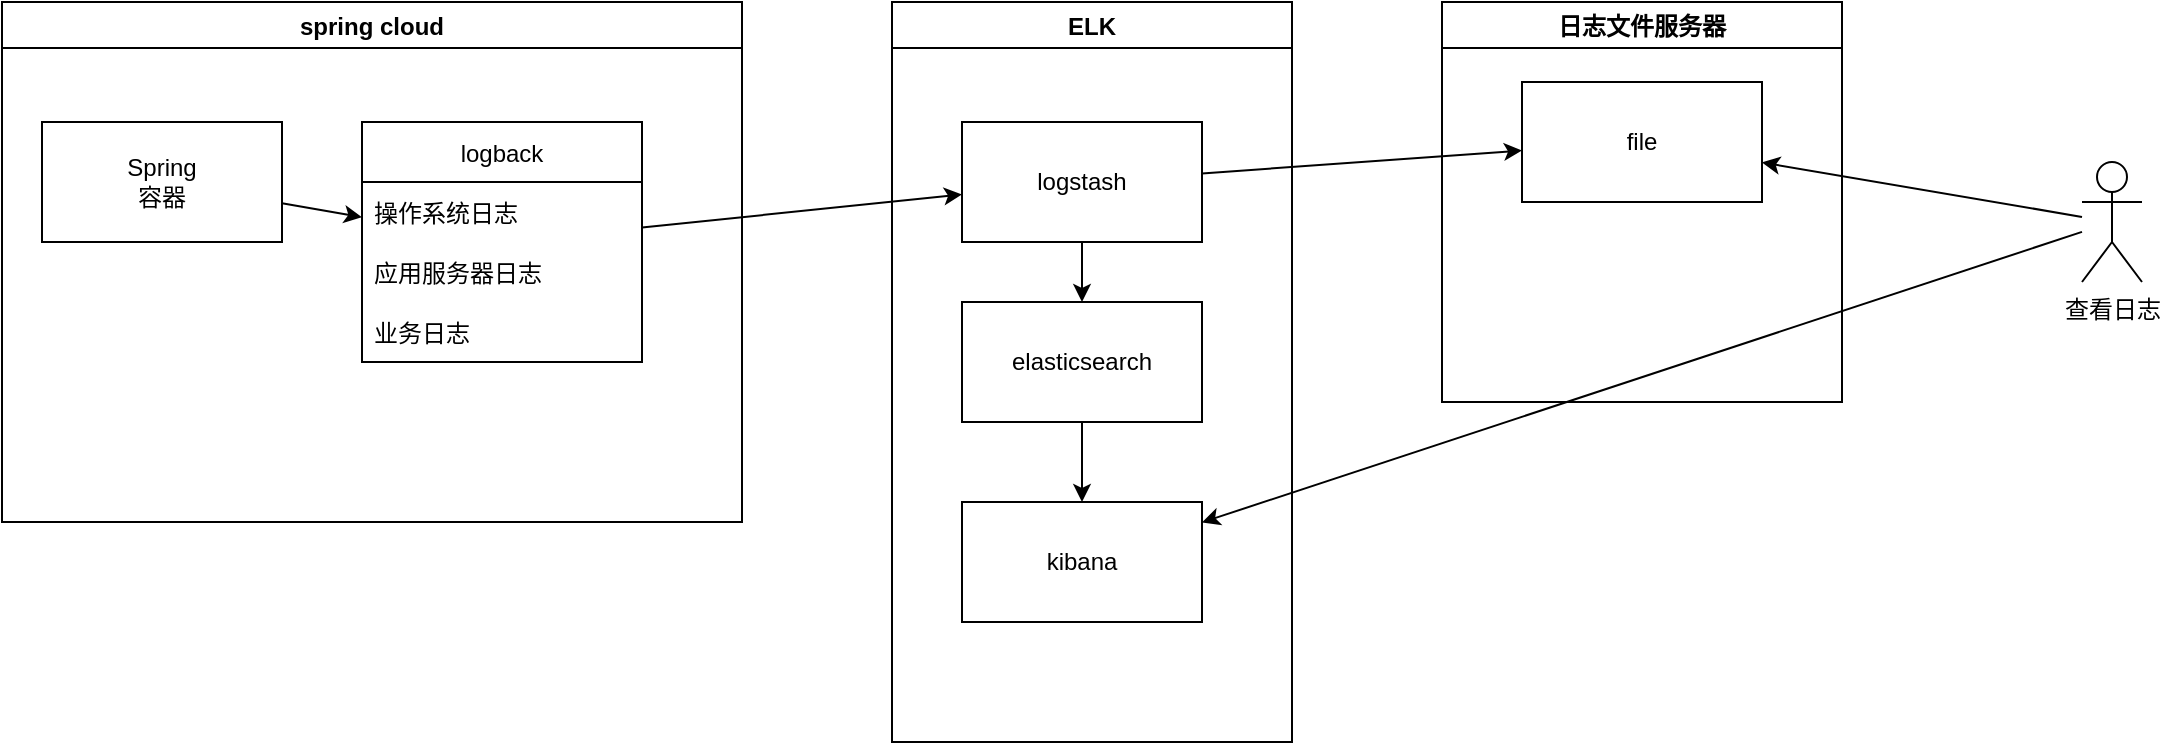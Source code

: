 <mxfile>
    <diagram id="sr-RPA-CfXcoFbfFDcfS" name="第 1 页">
        <mxGraphModel dx="938" dy="730" grid="1" gridSize="10" guides="1" tooltips="1" connect="1" arrows="1" fold="1" page="1" pageScale="1" pageWidth="1169" pageHeight="827" math="0" shadow="0">
            <root>
                <mxCell id="0"/>
                <mxCell id="1" parent="0"/>
                <mxCell id="6" value="" style="edgeStyle=none;html=1;" edge="1" parent="1" source="20" target="5">
                    <mxGeometry relative="1" as="geometry">
                        <mxPoint x="380" y="130" as="sourcePoint"/>
                    </mxGeometry>
                </mxCell>
                <mxCell id="8" value="" style="edgeStyle=none;html=1;" edge="1" parent="1" source="5" target="7">
                    <mxGeometry relative="1" as="geometry"/>
                </mxCell>
                <mxCell id="13" value="spring cloud" style="swimlane;" vertex="1" parent="1">
                    <mxGeometry x="40" y="40" width="370" height="260" as="geometry"/>
                </mxCell>
                <mxCell id="2" value="Spring&lt;br&gt;容器" style="rounded=0;whiteSpace=wrap;html=1;" vertex="1" parent="13">
                    <mxGeometry x="20" y="60" width="120" height="60" as="geometry"/>
                </mxCell>
                <mxCell id="4" value="" style="edgeStyle=none;html=1;" edge="1" parent="13" source="2" target="20">
                    <mxGeometry relative="1" as="geometry">
                        <mxPoint x="220" y="90" as="targetPoint"/>
                    </mxGeometry>
                </mxCell>
                <mxCell id="20" value="logback" style="swimlane;fontStyle=0;childLayout=stackLayout;horizontal=1;startSize=30;horizontalStack=0;resizeParent=1;resizeParentMax=0;resizeLast=0;collapsible=1;marginBottom=0;" vertex="1" parent="13">
                    <mxGeometry x="180" y="60" width="140" height="120" as="geometry"/>
                </mxCell>
                <mxCell id="21" value="操作系统日志" style="text;strokeColor=none;fillColor=none;align=left;verticalAlign=middle;spacingLeft=4;spacingRight=4;overflow=hidden;points=[[0,0.5],[1,0.5]];portConstraint=eastwest;rotatable=0;" vertex="1" parent="20">
                    <mxGeometry y="30" width="140" height="30" as="geometry"/>
                </mxCell>
                <mxCell id="22" value="应用服务器日志" style="text;strokeColor=none;fillColor=none;align=left;verticalAlign=middle;spacingLeft=4;spacingRight=4;overflow=hidden;points=[[0,0.5],[1,0.5]];portConstraint=eastwest;rotatable=0;" vertex="1" parent="20">
                    <mxGeometry y="60" width="140" height="30" as="geometry"/>
                </mxCell>
                <mxCell id="23" value="业务日志" style="text;strokeColor=none;fillColor=none;align=left;verticalAlign=middle;spacingLeft=4;spacingRight=4;overflow=hidden;points=[[0,0.5],[1,0.5]];portConstraint=eastwest;rotatable=0;" vertex="1" parent="20">
                    <mxGeometry y="90" width="140" height="30" as="geometry"/>
                </mxCell>
                <mxCell id="14" value="ELK" style="swimlane;" vertex="1" parent="1">
                    <mxGeometry x="485" y="40" width="200" height="370" as="geometry"/>
                </mxCell>
                <mxCell id="5" value="logstash" style="rounded=0;whiteSpace=wrap;html=1;" vertex="1" parent="14">
                    <mxGeometry x="35" y="60" width="120" height="60" as="geometry"/>
                </mxCell>
                <mxCell id="9" value="elasticsearch" style="rounded=0;whiteSpace=wrap;html=1;" vertex="1" parent="14">
                    <mxGeometry x="35" y="150" width="120" height="60" as="geometry"/>
                </mxCell>
                <mxCell id="10" value="" style="edgeStyle=none;html=1;" edge="1" parent="14" source="5" target="9">
                    <mxGeometry relative="1" as="geometry"/>
                </mxCell>
                <mxCell id="11" value="kibana" style="rounded=0;whiteSpace=wrap;html=1;" vertex="1" parent="14">
                    <mxGeometry x="35" y="250" width="120" height="60" as="geometry"/>
                </mxCell>
                <mxCell id="12" value="" style="edgeStyle=none;html=1;" edge="1" parent="14" source="9" target="11">
                    <mxGeometry relative="1" as="geometry"/>
                </mxCell>
                <mxCell id="15" value="日志文件服务器" style="swimlane;" vertex="1" parent="1">
                    <mxGeometry x="760" y="40" width="200" height="200" as="geometry"/>
                </mxCell>
                <mxCell id="7" value="file" style="rounded=0;whiteSpace=wrap;html=1;" vertex="1" parent="15">
                    <mxGeometry x="40" y="40" width="120" height="60" as="geometry"/>
                </mxCell>
                <mxCell id="17" style="edgeStyle=none;html=1;" edge="1" parent="1" source="16" target="7">
                    <mxGeometry relative="1" as="geometry"/>
                </mxCell>
                <mxCell id="18" style="edgeStyle=none;html=1;" edge="1" parent="1" source="16" target="11">
                    <mxGeometry relative="1" as="geometry"/>
                </mxCell>
                <mxCell id="16" value="查看日志" style="shape=umlActor;verticalLabelPosition=bottom;verticalAlign=top;html=1;outlineConnect=0;" vertex="1" parent="1">
                    <mxGeometry x="1080" y="120" width="30" height="60" as="geometry"/>
                </mxCell>
            </root>
        </mxGraphModel>
    </diagram>
</mxfile>